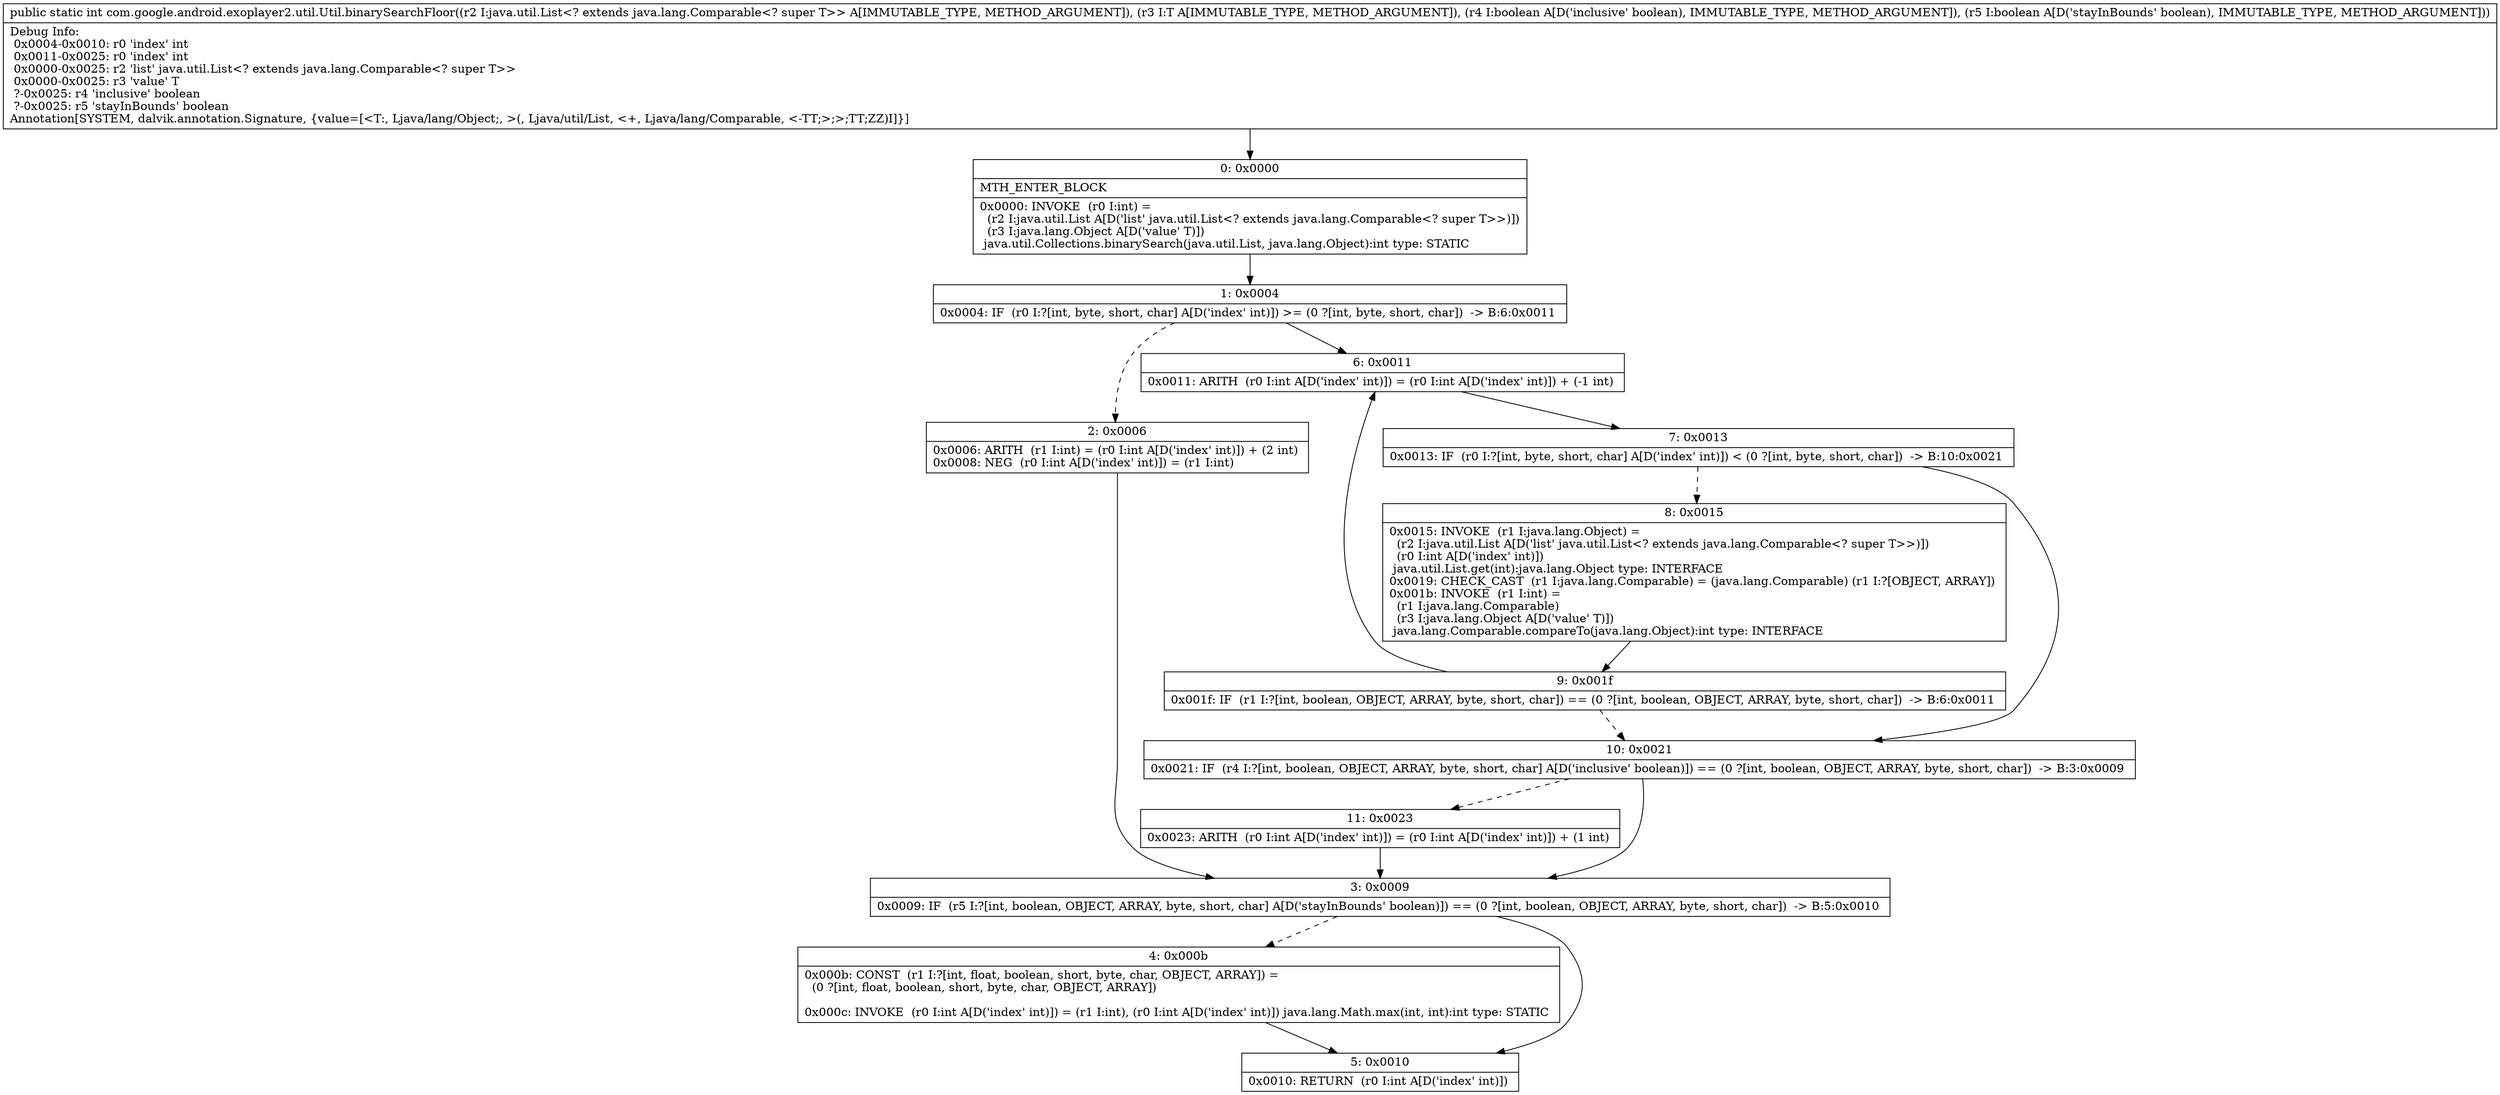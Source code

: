 digraph "CFG forcom.google.android.exoplayer2.util.Util.binarySearchFloor(Ljava\/util\/List;Ljava\/lang\/Object;ZZ)I" {
Node_0 [shape=record,label="{0\:\ 0x0000|MTH_ENTER_BLOCK\l|0x0000: INVOKE  (r0 I:int) = \l  (r2 I:java.util.List A[D('list' java.util.List\<? extends java.lang.Comparable\<? super T\>\>)])\l  (r3 I:java.lang.Object A[D('value' T)])\l java.util.Collections.binarySearch(java.util.List, java.lang.Object):int type: STATIC \l}"];
Node_1 [shape=record,label="{1\:\ 0x0004|0x0004: IF  (r0 I:?[int, byte, short, char] A[D('index' int)]) \>= (0 ?[int, byte, short, char])  \-\> B:6:0x0011 \l}"];
Node_2 [shape=record,label="{2\:\ 0x0006|0x0006: ARITH  (r1 I:int) = (r0 I:int A[D('index' int)]) + (2 int) \l0x0008: NEG  (r0 I:int A[D('index' int)]) = (r1 I:int) \l}"];
Node_3 [shape=record,label="{3\:\ 0x0009|0x0009: IF  (r5 I:?[int, boolean, OBJECT, ARRAY, byte, short, char] A[D('stayInBounds' boolean)]) == (0 ?[int, boolean, OBJECT, ARRAY, byte, short, char])  \-\> B:5:0x0010 \l}"];
Node_4 [shape=record,label="{4\:\ 0x000b|0x000b: CONST  (r1 I:?[int, float, boolean, short, byte, char, OBJECT, ARRAY]) = \l  (0 ?[int, float, boolean, short, byte, char, OBJECT, ARRAY])\l \l0x000c: INVOKE  (r0 I:int A[D('index' int)]) = (r1 I:int), (r0 I:int A[D('index' int)]) java.lang.Math.max(int, int):int type: STATIC \l}"];
Node_5 [shape=record,label="{5\:\ 0x0010|0x0010: RETURN  (r0 I:int A[D('index' int)]) \l}"];
Node_6 [shape=record,label="{6\:\ 0x0011|0x0011: ARITH  (r0 I:int A[D('index' int)]) = (r0 I:int A[D('index' int)]) + (\-1 int) \l}"];
Node_7 [shape=record,label="{7\:\ 0x0013|0x0013: IF  (r0 I:?[int, byte, short, char] A[D('index' int)]) \< (0 ?[int, byte, short, char])  \-\> B:10:0x0021 \l}"];
Node_8 [shape=record,label="{8\:\ 0x0015|0x0015: INVOKE  (r1 I:java.lang.Object) = \l  (r2 I:java.util.List A[D('list' java.util.List\<? extends java.lang.Comparable\<? super T\>\>)])\l  (r0 I:int A[D('index' int)])\l java.util.List.get(int):java.lang.Object type: INTERFACE \l0x0019: CHECK_CAST  (r1 I:java.lang.Comparable) = (java.lang.Comparable) (r1 I:?[OBJECT, ARRAY]) \l0x001b: INVOKE  (r1 I:int) = \l  (r1 I:java.lang.Comparable)\l  (r3 I:java.lang.Object A[D('value' T)])\l java.lang.Comparable.compareTo(java.lang.Object):int type: INTERFACE \l}"];
Node_9 [shape=record,label="{9\:\ 0x001f|0x001f: IF  (r1 I:?[int, boolean, OBJECT, ARRAY, byte, short, char]) == (0 ?[int, boolean, OBJECT, ARRAY, byte, short, char])  \-\> B:6:0x0011 \l}"];
Node_10 [shape=record,label="{10\:\ 0x0021|0x0021: IF  (r4 I:?[int, boolean, OBJECT, ARRAY, byte, short, char] A[D('inclusive' boolean)]) == (0 ?[int, boolean, OBJECT, ARRAY, byte, short, char])  \-\> B:3:0x0009 \l}"];
Node_11 [shape=record,label="{11\:\ 0x0023|0x0023: ARITH  (r0 I:int A[D('index' int)]) = (r0 I:int A[D('index' int)]) + (1 int) \l}"];
MethodNode[shape=record,label="{public static int com.google.android.exoplayer2.util.Util.binarySearchFloor((r2 I:java.util.List\<? extends java.lang.Comparable\<? super T\>\> A[IMMUTABLE_TYPE, METHOD_ARGUMENT]), (r3 I:T A[IMMUTABLE_TYPE, METHOD_ARGUMENT]), (r4 I:boolean A[D('inclusive' boolean), IMMUTABLE_TYPE, METHOD_ARGUMENT]), (r5 I:boolean A[D('stayInBounds' boolean), IMMUTABLE_TYPE, METHOD_ARGUMENT]))  | Debug Info:\l  0x0004\-0x0010: r0 'index' int\l  0x0011\-0x0025: r0 'index' int\l  0x0000\-0x0025: r2 'list' java.util.List\<? extends java.lang.Comparable\<? super T\>\>\l  0x0000\-0x0025: r3 'value' T\l  ?\-0x0025: r4 'inclusive' boolean\l  ?\-0x0025: r5 'stayInBounds' boolean\lAnnotation[SYSTEM, dalvik.annotation.Signature, \{value=[\<T:, Ljava\/lang\/Object;, \>(, Ljava\/util\/List, \<+, Ljava\/lang\/Comparable, \<\-TT;\>;\>;TT;ZZ)I]\}]\l}"];
MethodNode -> Node_0;
Node_0 -> Node_1;
Node_1 -> Node_2[style=dashed];
Node_1 -> Node_6;
Node_2 -> Node_3;
Node_3 -> Node_4[style=dashed];
Node_3 -> Node_5;
Node_4 -> Node_5;
Node_6 -> Node_7;
Node_7 -> Node_8[style=dashed];
Node_7 -> Node_10;
Node_8 -> Node_9;
Node_9 -> Node_6;
Node_9 -> Node_10[style=dashed];
Node_10 -> Node_3;
Node_10 -> Node_11[style=dashed];
Node_11 -> Node_3;
}


